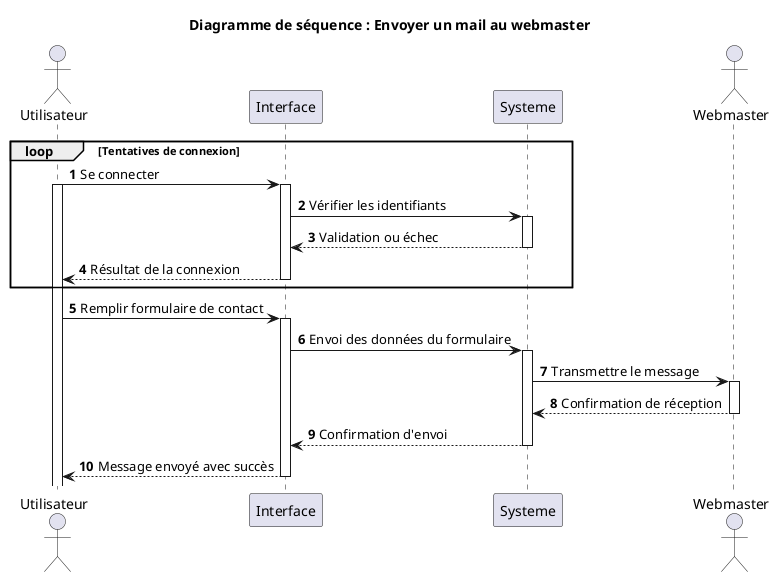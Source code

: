 @startuml
actor Utilisateur as User
participant Interface as Interface
participant Systeme as Systeme
actor Webmaster as WM

autonumber

title Diagramme de séquence : Envoyer un mail au webmaster

loop Tentatives de connexion
    User -> Interface : Se connecter
    activate User
    activate Interface
    Interface -> Systeme : Vérifier les identifiants
    activate Systeme
    Systeme --> Interface : Validation ou échec
    deactivate Systeme
    Interface --> User : Résultat de la connexion
    deactivate Interface
end

User -> Interface : Remplir formulaire de contact
activate Interface
Interface -> Systeme : Envoi des données du formulaire
activate Systeme
Systeme -> WM : Transmettre le message
activate WM
WM --> Systeme : Confirmation de réception
deactivate WM
Systeme --> Interface : Confirmation d'envoi
deactivate Systeme
Interface --> User : Message envoyé avec succès
deactivate Interface

@enduml
